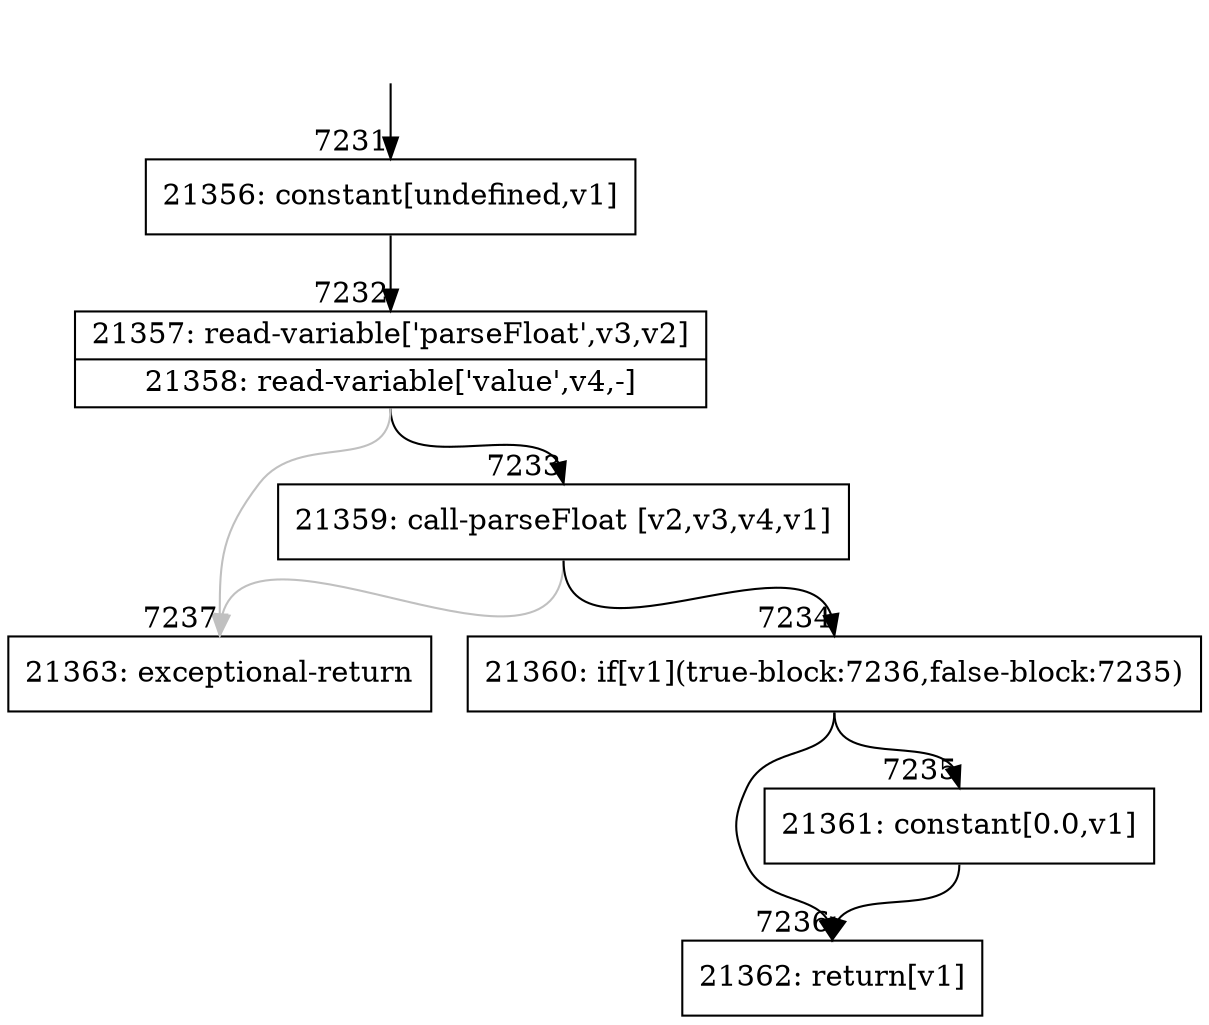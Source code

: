 digraph {
rankdir="TD"
BB_entry502[shape=none,label=""];
BB_entry502 -> BB7231 [tailport=s, headport=n, headlabel="    7231"]
BB7231 [shape=record label="{21356: constant[undefined,v1]}" ] 
BB7231 -> BB7232 [tailport=s, headport=n, headlabel="      7232"]
BB7232 [shape=record label="{21357: read-variable['parseFloat',v3,v2]|21358: read-variable['value',v4,-]}" ] 
BB7232 -> BB7233 [tailport=s, headport=n, headlabel="      7233"]
BB7232 -> BB7237 [tailport=s, headport=n, color=gray, headlabel="      7237"]
BB7233 [shape=record label="{21359: call-parseFloat [v2,v3,v4,v1]}" ] 
BB7233 -> BB7234 [tailport=s, headport=n, headlabel="      7234"]
BB7233 -> BB7237 [tailport=s, headport=n, color=gray]
BB7234 [shape=record label="{21360: if[v1](true-block:7236,false-block:7235)}" ] 
BB7234 -> BB7236 [tailport=s, headport=n, headlabel="      7236"]
BB7234 -> BB7235 [tailport=s, headport=n, headlabel="      7235"]
BB7235 [shape=record label="{21361: constant[0.0,v1]}" ] 
BB7235 -> BB7236 [tailport=s, headport=n]
BB7236 [shape=record label="{21362: return[v1]}" ] 
BB7237 [shape=record label="{21363: exceptional-return}" ] 
//#$~ 10137
}
